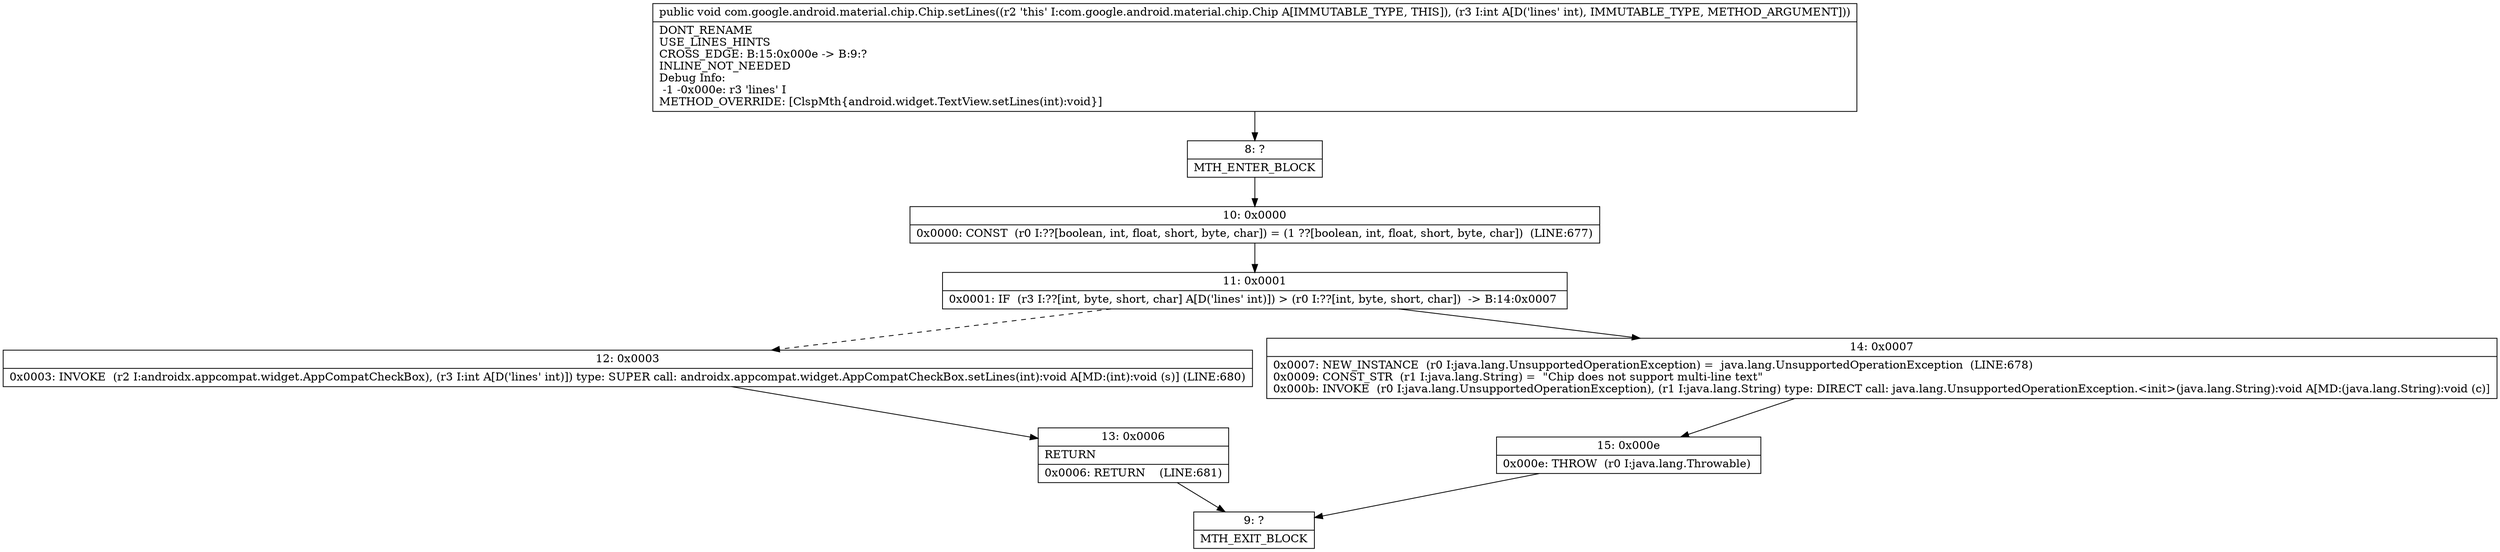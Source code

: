 digraph "CFG forcom.google.android.material.chip.Chip.setLines(I)V" {
Node_8 [shape=record,label="{8\:\ ?|MTH_ENTER_BLOCK\l}"];
Node_10 [shape=record,label="{10\:\ 0x0000|0x0000: CONST  (r0 I:??[boolean, int, float, short, byte, char]) = (1 ??[boolean, int, float, short, byte, char])  (LINE:677)\l}"];
Node_11 [shape=record,label="{11\:\ 0x0001|0x0001: IF  (r3 I:??[int, byte, short, char] A[D('lines' int)]) \> (r0 I:??[int, byte, short, char])  \-\> B:14:0x0007 \l}"];
Node_12 [shape=record,label="{12\:\ 0x0003|0x0003: INVOKE  (r2 I:androidx.appcompat.widget.AppCompatCheckBox), (r3 I:int A[D('lines' int)]) type: SUPER call: androidx.appcompat.widget.AppCompatCheckBox.setLines(int):void A[MD:(int):void (s)] (LINE:680)\l}"];
Node_13 [shape=record,label="{13\:\ 0x0006|RETURN\l|0x0006: RETURN    (LINE:681)\l}"];
Node_9 [shape=record,label="{9\:\ ?|MTH_EXIT_BLOCK\l}"];
Node_14 [shape=record,label="{14\:\ 0x0007|0x0007: NEW_INSTANCE  (r0 I:java.lang.UnsupportedOperationException) =  java.lang.UnsupportedOperationException  (LINE:678)\l0x0009: CONST_STR  (r1 I:java.lang.String) =  \"Chip does not support multi\-line text\" \l0x000b: INVOKE  (r0 I:java.lang.UnsupportedOperationException), (r1 I:java.lang.String) type: DIRECT call: java.lang.UnsupportedOperationException.\<init\>(java.lang.String):void A[MD:(java.lang.String):void (c)]\l}"];
Node_15 [shape=record,label="{15\:\ 0x000e|0x000e: THROW  (r0 I:java.lang.Throwable) \l}"];
MethodNode[shape=record,label="{public void com.google.android.material.chip.Chip.setLines((r2 'this' I:com.google.android.material.chip.Chip A[IMMUTABLE_TYPE, THIS]), (r3 I:int A[D('lines' int), IMMUTABLE_TYPE, METHOD_ARGUMENT]))  | DONT_RENAME\lUSE_LINES_HINTS\lCROSS_EDGE: B:15:0x000e \-\> B:9:?\lINLINE_NOT_NEEDED\lDebug Info:\l  \-1 \-0x000e: r3 'lines' I\lMETHOD_OVERRIDE: [ClspMth\{android.widget.TextView.setLines(int):void\}]\l}"];
MethodNode -> Node_8;Node_8 -> Node_10;
Node_10 -> Node_11;
Node_11 -> Node_12[style=dashed];
Node_11 -> Node_14;
Node_12 -> Node_13;
Node_13 -> Node_9;
Node_14 -> Node_15;
Node_15 -> Node_9;
}

